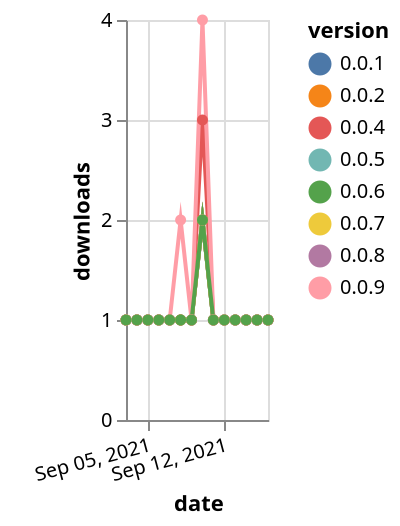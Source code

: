 {"$schema": "https://vega.github.io/schema/vega-lite/v5.json", "description": "A simple bar chart with embedded data.", "data": {"values": [{"date": "2021-09-03", "total": 141, "delta": 1, "version": "0.0.5"}, {"date": "2021-09-04", "total": 142, "delta": 1, "version": "0.0.5"}, {"date": "2021-09-05", "total": 143, "delta": 1, "version": "0.0.5"}, {"date": "2021-09-06", "total": 144, "delta": 1, "version": "0.0.5"}, {"date": "2021-09-07", "total": 145, "delta": 1, "version": "0.0.5"}, {"date": "2021-09-08", "total": 146, "delta": 1, "version": "0.0.5"}, {"date": "2021-09-09", "total": 147, "delta": 1, "version": "0.0.5"}, {"date": "2021-09-10", "total": 149, "delta": 2, "version": "0.0.5"}, {"date": "2021-09-11", "total": 150, "delta": 1, "version": "0.0.5"}, {"date": "2021-09-12", "total": 151, "delta": 1, "version": "0.0.5"}, {"date": "2021-09-13", "total": 152, "delta": 1, "version": "0.0.5"}, {"date": "2021-09-14", "total": 153, "delta": 1, "version": "0.0.5"}, {"date": "2021-09-15", "total": 154, "delta": 1, "version": "0.0.5"}, {"date": "2021-09-16", "total": 155, "delta": 1, "version": "0.0.5"}, {"date": "2021-09-03", "total": 120, "delta": 1, "version": "0.0.8"}, {"date": "2021-09-04", "total": 121, "delta": 1, "version": "0.0.8"}, {"date": "2021-09-05", "total": 122, "delta": 1, "version": "0.0.8"}, {"date": "2021-09-06", "total": 123, "delta": 1, "version": "0.0.8"}, {"date": "2021-09-07", "total": 124, "delta": 1, "version": "0.0.8"}, {"date": "2021-09-08", "total": 125, "delta": 1, "version": "0.0.8"}, {"date": "2021-09-09", "total": 126, "delta": 1, "version": "0.0.8"}, {"date": "2021-09-10", "total": 128, "delta": 2, "version": "0.0.8"}, {"date": "2021-09-11", "total": 129, "delta": 1, "version": "0.0.8"}, {"date": "2021-09-12", "total": 130, "delta": 1, "version": "0.0.8"}, {"date": "2021-09-13", "total": 131, "delta": 1, "version": "0.0.8"}, {"date": "2021-09-14", "total": 132, "delta": 1, "version": "0.0.8"}, {"date": "2021-09-15", "total": 133, "delta": 1, "version": "0.0.8"}, {"date": "2021-09-16", "total": 134, "delta": 1, "version": "0.0.8"}, {"date": "2021-09-03", "total": 186, "delta": 1, "version": "0.0.4"}, {"date": "2021-09-04", "total": 187, "delta": 1, "version": "0.0.4"}, {"date": "2021-09-05", "total": 188, "delta": 1, "version": "0.0.4"}, {"date": "2021-09-06", "total": 189, "delta": 1, "version": "0.0.4"}, {"date": "2021-09-07", "total": 190, "delta": 1, "version": "0.0.4"}, {"date": "2021-09-08", "total": 191, "delta": 1, "version": "0.0.4"}, {"date": "2021-09-09", "total": 192, "delta": 1, "version": "0.0.4"}, {"date": "2021-09-10", "total": 195, "delta": 3, "version": "0.0.4"}, {"date": "2021-09-11", "total": 196, "delta": 1, "version": "0.0.4"}, {"date": "2021-09-12", "total": 197, "delta": 1, "version": "0.0.4"}, {"date": "2021-09-13", "total": 198, "delta": 1, "version": "0.0.4"}, {"date": "2021-09-14", "total": 199, "delta": 1, "version": "0.0.4"}, {"date": "2021-09-15", "total": 200, "delta": 1, "version": "0.0.4"}, {"date": "2021-09-16", "total": 201, "delta": 1, "version": "0.0.4"}, {"date": "2021-09-03", "total": 138, "delta": 1, "version": "0.0.2"}, {"date": "2021-09-04", "total": 139, "delta": 1, "version": "0.0.2"}, {"date": "2021-09-05", "total": 140, "delta": 1, "version": "0.0.2"}, {"date": "2021-09-06", "total": 141, "delta": 1, "version": "0.0.2"}, {"date": "2021-09-07", "total": 142, "delta": 1, "version": "0.0.2"}, {"date": "2021-09-08", "total": 143, "delta": 1, "version": "0.0.2"}, {"date": "2021-09-09", "total": 144, "delta": 1, "version": "0.0.2"}, {"date": "2021-09-10", "total": 146, "delta": 2, "version": "0.0.2"}, {"date": "2021-09-11", "total": 147, "delta": 1, "version": "0.0.2"}, {"date": "2021-09-12", "total": 148, "delta": 1, "version": "0.0.2"}, {"date": "2021-09-13", "total": 149, "delta": 1, "version": "0.0.2"}, {"date": "2021-09-14", "total": 150, "delta": 1, "version": "0.0.2"}, {"date": "2021-09-15", "total": 151, "delta": 1, "version": "0.0.2"}, {"date": "2021-09-16", "total": 152, "delta": 1, "version": "0.0.2"}, {"date": "2021-09-03", "total": 143, "delta": 1, "version": "0.0.1"}, {"date": "2021-09-04", "total": 144, "delta": 1, "version": "0.0.1"}, {"date": "2021-09-05", "total": 145, "delta": 1, "version": "0.0.1"}, {"date": "2021-09-06", "total": 146, "delta": 1, "version": "0.0.1"}, {"date": "2021-09-07", "total": 147, "delta": 1, "version": "0.0.1"}, {"date": "2021-09-08", "total": 148, "delta": 1, "version": "0.0.1"}, {"date": "2021-09-09", "total": 149, "delta": 1, "version": "0.0.1"}, {"date": "2021-09-10", "total": 151, "delta": 2, "version": "0.0.1"}, {"date": "2021-09-11", "total": 152, "delta": 1, "version": "0.0.1"}, {"date": "2021-09-12", "total": 153, "delta": 1, "version": "0.0.1"}, {"date": "2021-09-13", "total": 154, "delta": 1, "version": "0.0.1"}, {"date": "2021-09-14", "total": 155, "delta": 1, "version": "0.0.1"}, {"date": "2021-09-15", "total": 156, "delta": 1, "version": "0.0.1"}, {"date": "2021-09-16", "total": 157, "delta": 1, "version": "0.0.1"}, {"date": "2021-09-03", "total": 172, "delta": 1, "version": "0.0.7"}, {"date": "2021-09-04", "total": 173, "delta": 1, "version": "0.0.7"}, {"date": "2021-09-05", "total": 174, "delta": 1, "version": "0.0.7"}, {"date": "2021-09-06", "total": 175, "delta": 1, "version": "0.0.7"}, {"date": "2021-09-07", "total": 176, "delta": 1, "version": "0.0.7"}, {"date": "2021-09-08", "total": 177, "delta": 1, "version": "0.0.7"}, {"date": "2021-09-09", "total": 178, "delta": 1, "version": "0.0.7"}, {"date": "2021-09-10", "total": 180, "delta": 2, "version": "0.0.7"}, {"date": "2021-09-11", "total": 181, "delta": 1, "version": "0.0.7"}, {"date": "2021-09-12", "total": 182, "delta": 1, "version": "0.0.7"}, {"date": "2021-09-13", "total": 183, "delta": 1, "version": "0.0.7"}, {"date": "2021-09-14", "total": 184, "delta": 1, "version": "0.0.7"}, {"date": "2021-09-15", "total": 185, "delta": 1, "version": "0.0.7"}, {"date": "2021-09-16", "total": 186, "delta": 1, "version": "0.0.7"}, {"date": "2021-09-03", "total": 191, "delta": 1, "version": "0.0.9"}, {"date": "2021-09-04", "total": 192, "delta": 1, "version": "0.0.9"}, {"date": "2021-09-05", "total": 193, "delta": 1, "version": "0.0.9"}, {"date": "2021-09-06", "total": 194, "delta": 1, "version": "0.0.9"}, {"date": "2021-09-07", "total": 195, "delta": 1, "version": "0.0.9"}, {"date": "2021-09-08", "total": 197, "delta": 2, "version": "0.0.9"}, {"date": "2021-09-09", "total": 198, "delta": 1, "version": "0.0.9"}, {"date": "2021-09-10", "total": 202, "delta": 4, "version": "0.0.9"}, {"date": "2021-09-11", "total": 203, "delta": 1, "version": "0.0.9"}, {"date": "2021-09-12", "total": 204, "delta": 1, "version": "0.0.9"}, {"date": "2021-09-13", "total": 205, "delta": 1, "version": "0.0.9"}, {"date": "2021-09-14", "total": 206, "delta": 1, "version": "0.0.9"}, {"date": "2021-09-15", "total": 207, "delta": 1, "version": "0.0.9"}, {"date": "2021-09-16", "total": 208, "delta": 1, "version": "0.0.9"}, {"date": "2021-09-03", "total": 137, "delta": 1, "version": "0.0.6"}, {"date": "2021-09-04", "total": 138, "delta": 1, "version": "0.0.6"}, {"date": "2021-09-05", "total": 139, "delta": 1, "version": "0.0.6"}, {"date": "2021-09-06", "total": 140, "delta": 1, "version": "0.0.6"}, {"date": "2021-09-07", "total": 141, "delta": 1, "version": "0.0.6"}, {"date": "2021-09-08", "total": 142, "delta": 1, "version": "0.0.6"}, {"date": "2021-09-09", "total": 143, "delta": 1, "version": "0.0.6"}, {"date": "2021-09-10", "total": 145, "delta": 2, "version": "0.0.6"}, {"date": "2021-09-11", "total": 146, "delta": 1, "version": "0.0.6"}, {"date": "2021-09-12", "total": 147, "delta": 1, "version": "0.0.6"}, {"date": "2021-09-13", "total": 148, "delta": 1, "version": "0.0.6"}, {"date": "2021-09-14", "total": 149, "delta": 1, "version": "0.0.6"}, {"date": "2021-09-15", "total": 150, "delta": 1, "version": "0.0.6"}, {"date": "2021-09-16", "total": 151, "delta": 1, "version": "0.0.6"}]}, "width": "container", "mark": {"type": "line", "point": {"filled": true}}, "encoding": {"x": {"field": "date", "type": "temporal", "timeUnit": "yearmonthdate", "title": "date", "axis": {"labelAngle": -15}}, "y": {"field": "delta", "type": "quantitative", "title": "downloads"}, "color": {"field": "version", "type": "nominal"}, "tooltip": {"field": "delta"}}}